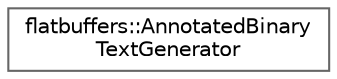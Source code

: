 digraph "Graphical Class Hierarchy"
{
 // LATEX_PDF_SIZE
  bgcolor="transparent";
  edge [fontname=Helvetica,fontsize=10,labelfontname=Helvetica,labelfontsize=10];
  node [fontname=Helvetica,fontsize=10,shape=box,height=0.2,width=0.4];
  rankdir="LR";
  Node0 [id="Node000000",label="flatbuffers::AnnotatedBinary\lTextGenerator",height=0.2,width=0.4,color="grey40", fillcolor="white", style="filled",URL="$classflatbuffers_1_1AnnotatedBinaryTextGenerator.html",tooltip=" "];
}
